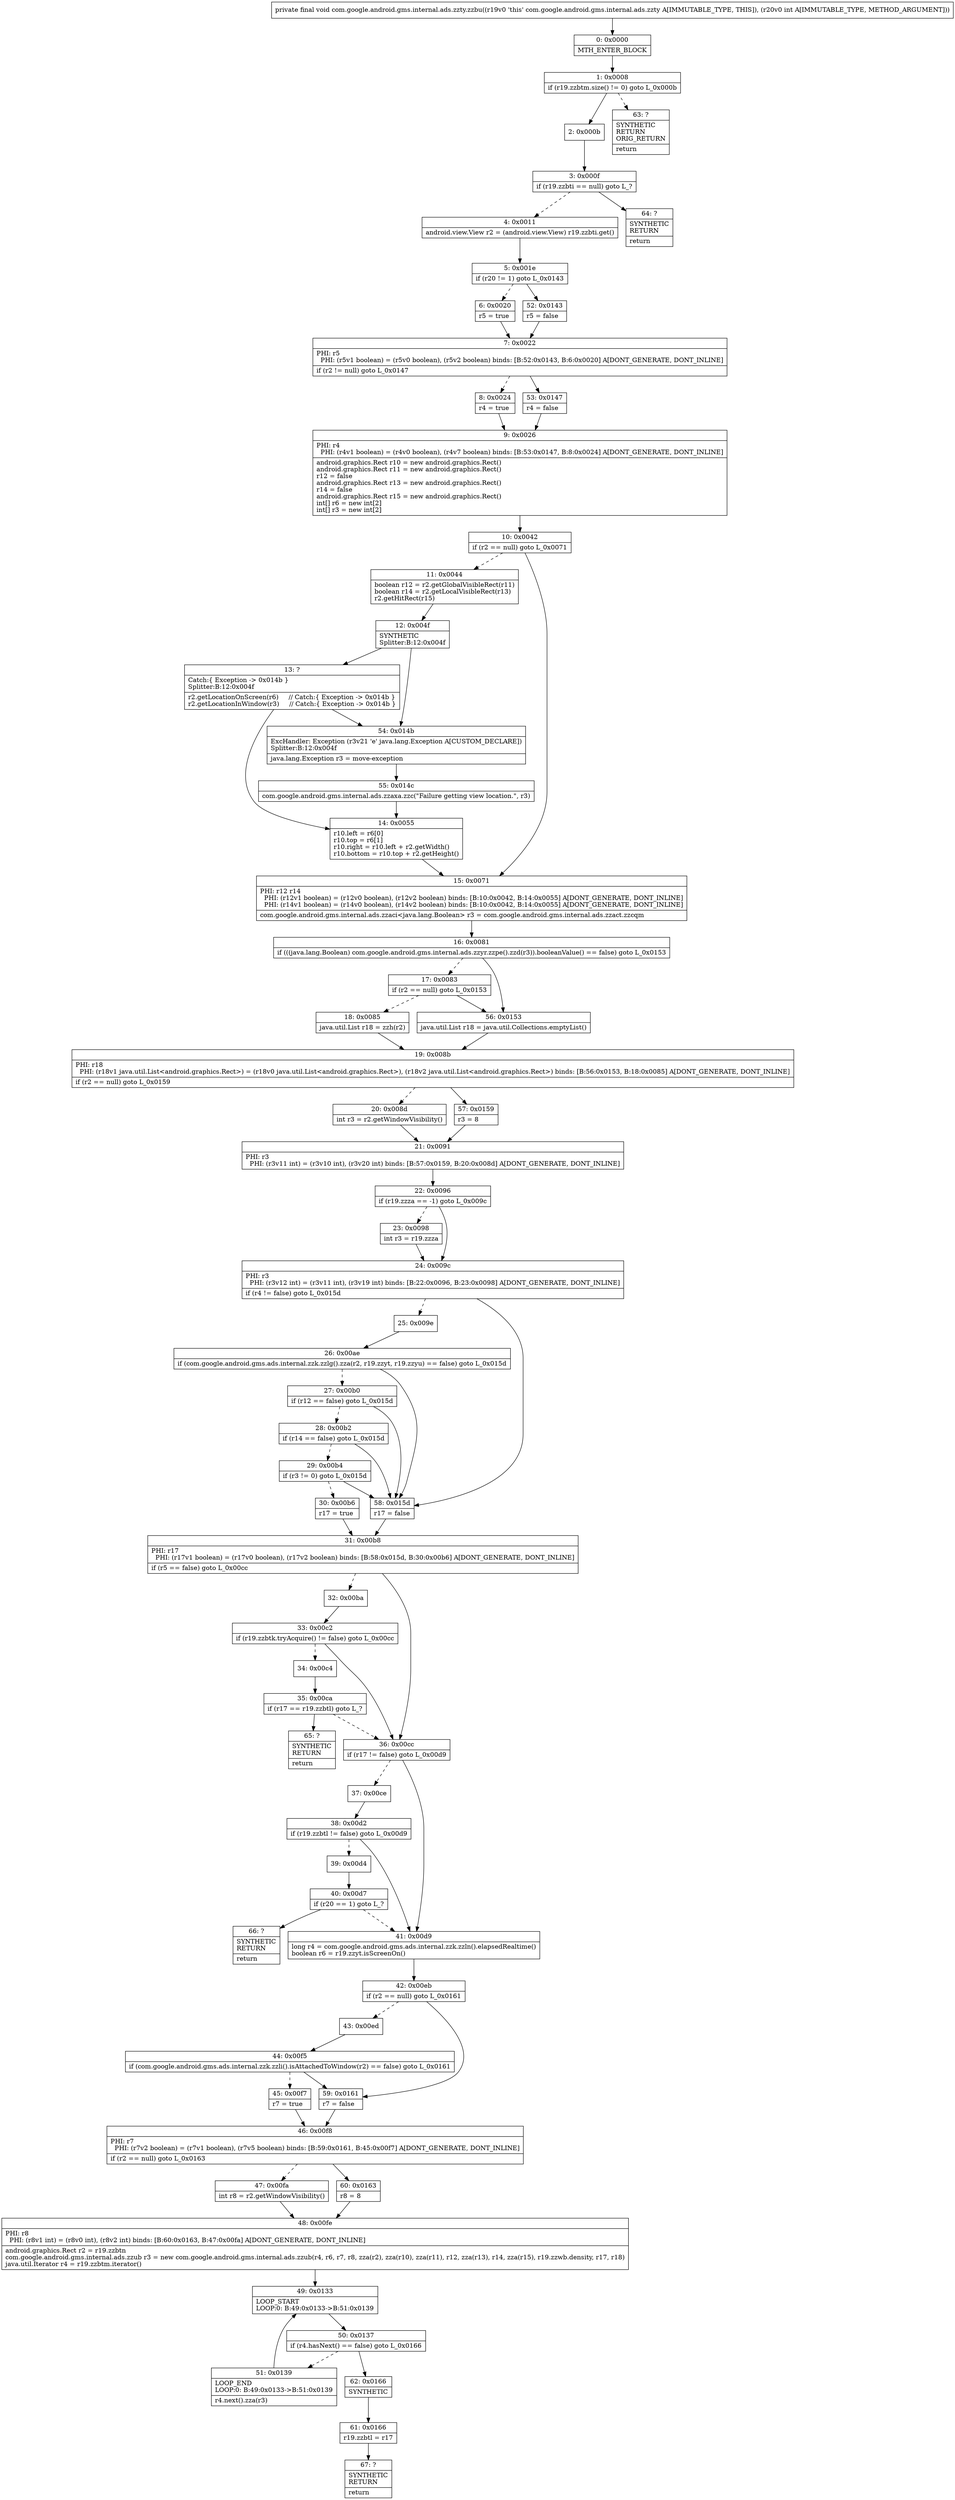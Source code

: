 digraph "CFG forcom.google.android.gms.internal.ads.zzty.zzbu(I)V" {
Node_0 [shape=record,label="{0\:\ 0x0000|MTH_ENTER_BLOCK\l}"];
Node_1 [shape=record,label="{1\:\ 0x0008|if (r19.zzbtm.size() != 0) goto L_0x000b\l}"];
Node_2 [shape=record,label="{2\:\ 0x000b}"];
Node_3 [shape=record,label="{3\:\ 0x000f|if (r19.zzbti == null) goto L_?\l}"];
Node_4 [shape=record,label="{4\:\ 0x0011|android.view.View r2 = (android.view.View) r19.zzbti.get()\l}"];
Node_5 [shape=record,label="{5\:\ 0x001e|if (r20 != 1) goto L_0x0143\l}"];
Node_6 [shape=record,label="{6\:\ 0x0020|r5 = true\l}"];
Node_7 [shape=record,label="{7\:\ 0x0022|PHI: r5 \l  PHI: (r5v1 boolean) = (r5v0 boolean), (r5v2 boolean) binds: [B:52:0x0143, B:6:0x0020] A[DONT_GENERATE, DONT_INLINE]\l|if (r2 != null) goto L_0x0147\l}"];
Node_8 [shape=record,label="{8\:\ 0x0024|r4 = true\l}"];
Node_9 [shape=record,label="{9\:\ 0x0026|PHI: r4 \l  PHI: (r4v1 boolean) = (r4v0 boolean), (r4v7 boolean) binds: [B:53:0x0147, B:8:0x0024] A[DONT_GENERATE, DONT_INLINE]\l|android.graphics.Rect r10 = new android.graphics.Rect()\landroid.graphics.Rect r11 = new android.graphics.Rect()\lr12 = false\landroid.graphics.Rect r13 = new android.graphics.Rect()\lr14 = false\landroid.graphics.Rect r15 = new android.graphics.Rect()\lint[] r6 = new int[2]\lint[] r3 = new int[2]\l}"];
Node_10 [shape=record,label="{10\:\ 0x0042|if (r2 == null) goto L_0x0071\l}"];
Node_11 [shape=record,label="{11\:\ 0x0044|boolean r12 = r2.getGlobalVisibleRect(r11)\lboolean r14 = r2.getLocalVisibleRect(r13)\lr2.getHitRect(r15)\l}"];
Node_12 [shape=record,label="{12\:\ 0x004f|SYNTHETIC\lSplitter:B:12:0x004f\l}"];
Node_13 [shape=record,label="{13\:\ ?|Catch:\{ Exception \-\> 0x014b \}\lSplitter:B:12:0x004f\l|r2.getLocationOnScreen(r6)     \/\/ Catch:\{ Exception \-\> 0x014b \}\lr2.getLocationInWindow(r3)     \/\/ Catch:\{ Exception \-\> 0x014b \}\l}"];
Node_14 [shape=record,label="{14\:\ 0x0055|r10.left = r6[0]\lr10.top = r6[1]\lr10.right = r10.left + r2.getWidth()\lr10.bottom = r10.top + r2.getHeight()\l}"];
Node_15 [shape=record,label="{15\:\ 0x0071|PHI: r12 r14 \l  PHI: (r12v1 boolean) = (r12v0 boolean), (r12v2 boolean) binds: [B:10:0x0042, B:14:0x0055] A[DONT_GENERATE, DONT_INLINE]\l  PHI: (r14v1 boolean) = (r14v0 boolean), (r14v2 boolean) binds: [B:10:0x0042, B:14:0x0055] A[DONT_GENERATE, DONT_INLINE]\l|com.google.android.gms.internal.ads.zzaci\<java.lang.Boolean\> r3 = com.google.android.gms.internal.ads.zzact.zzcqm\l}"];
Node_16 [shape=record,label="{16\:\ 0x0081|if (((java.lang.Boolean) com.google.android.gms.internal.ads.zzyr.zzpe().zzd(r3)).booleanValue() == false) goto L_0x0153\l}"];
Node_17 [shape=record,label="{17\:\ 0x0083|if (r2 == null) goto L_0x0153\l}"];
Node_18 [shape=record,label="{18\:\ 0x0085|java.util.List r18 = zzh(r2)\l}"];
Node_19 [shape=record,label="{19\:\ 0x008b|PHI: r18 \l  PHI: (r18v1 java.util.List\<android.graphics.Rect\>) = (r18v0 java.util.List\<android.graphics.Rect\>), (r18v2 java.util.List\<android.graphics.Rect\>) binds: [B:56:0x0153, B:18:0x0085] A[DONT_GENERATE, DONT_INLINE]\l|if (r2 == null) goto L_0x0159\l}"];
Node_20 [shape=record,label="{20\:\ 0x008d|int r3 = r2.getWindowVisibility()\l}"];
Node_21 [shape=record,label="{21\:\ 0x0091|PHI: r3 \l  PHI: (r3v11 int) = (r3v10 int), (r3v20 int) binds: [B:57:0x0159, B:20:0x008d] A[DONT_GENERATE, DONT_INLINE]\l}"];
Node_22 [shape=record,label="{22\:\ 0x0096|if (r19.zzza == \-1) goto L_0x009c\l}"];
Node_23 [shape=record,label="{23\:\ 0x0098|int r3 = r19.zzza\l}"];
Node_24 [shape=record,label="{24\:\ 0x009c|PHI: r3 \l  PHI: (r3v12 int) = (r3v11 int), (r3v19 int) binds: [B:22:0x0096, B:23:0x0098] A[DONT_GENERATE, DONT_INLINE]\l|if (r4 != false) goto L_0x015d\l}"];
Node_25 [shape=record,label="{25\:\ 0x009e}"];
Node_26 [shape=record,label="{26\:\ 0x00ae|if (com.google.android.gms.ads.internal.zzk.zzlg().zza(r2, r19.zzyt, r19.zzyu) == false) goto L_0x015d\l}"];
Node_27 [shape=record,label="{27\:\ 0x00b0|if (r12 == false) goto L_0x015d\l}"];
Node_28 [shape=record,label="{28\:\ 0x00b2|if (r14 == false) goto L_0x015d\l}"];
Node_29 [shape=record,label="{29\:\ 0x00b4|if (r3 != 0) goto L_0x015d\l}"];
Node_30 [shape=record,label="{30\:\ 0x00b6|r17 = true\l}"];
Node_31 [shape=record,label="{31\:\ 0x00b8|PHI: r17 \l  PHI: (r17v1 boolean) = (r17v0 boolean), (r17v2 boolean) binds: [B:58:0x015d, B:30:0x00b6] A[DONT_GENERATE, DONT_INLINE]\l|if (r5 == false) goto L_0x00cc\l}"];
Node_32 [shape=record,label="{32\:\ 0x00ba}"];
Node_33 [shape=record,label="{33\:\ 0x00c2|if (r19.zzbtk.tryAcquire() != false) goto L_0x00cc\l}"];
Node_34 [shape=record,label="{34\:\ 0x00c4}"];
Node_35 [shape=record,label="{35\:\ 0x00ca|if (r17 == r19.zzbtl) goto L_?\l}"];
Node_36 [shape=record,label="{36\:\ 0x00cc|if (r17 != false) goto L_0x00d9\l}"];
Node_37 [shape=record,label="{37\:\ 0x00ce}"];
Node_38 [shape=record,label="{38\:\ 0x00d2|if (r19.zzbtl != false) goto L_0x00d9\l}"];
Node_39 [shape=record,label="{39\:\ 0x00d4}"];
Node_40 [shape=record,label="{40\:\ 0x00d7|if (r20 == 1) goto L_?\l}"];
Node_41 [shape=record,label="{41\:\ 0x00d9|long r4 = com.google.android.gms.ads.internal.zzk.zzln().elapsedRealtime()\lboolean r6 = r19.zzyt.isScreenOn()\l}"];
Node_42 [shape=record,label="{42\:\ 0x00eb|if (r2 == null) goto L_0x0161\l}"];
Node_43 [shape=record,label="{43\:\ 0x00ed}"];
Node_44 [shape=record,label="{44\:\ 0x00f5|if (com.google.android.gms.ads.internal.zzk.zzli().isAttachedToWindow(r2) == false) goto L_0x0161\l}"];
Node_45 [shape=record,label="{45\:\ 0x00f7|r7 = true\l}"];
Node_46 [shape=record,label="{46\:\ 0x00f8|PHI: r7 \l  PHI: (r7v2 boolean) = (r7v1 boolean), (r7v5 boolean) binds: [B:59:0x0161, B:45:0x00f7] A[DONT_GENERATE, DONT_INLINE]\l|if (r2 == null) goto L_0x0163\l}"];
Node_47 [shape=record,label="{47\:\ 0x00fa|int r8 = r2.getWindowVisibility()\l}"];
Node_48 [shape=record,label="{48\:\ 0x00fe|PHI: r8 \l  PHI: (r8v1 int) = (r8v0 int), (r8v2 int) binds: [B:60:0x0163, B:47:0x00fa] A[DONT_GENERATE, DONT_INLINE]\l|android.graphics.Rect r2 = r19.zzbtn\lcom.google.android.gms.internal.ads.zzub r3 = new com.google.android.gms.internal.ads.zzub(r4, r6, r7, r8, zza(r2), zza(r10), zza(r11), r12, zza(r13), r14, zza(r15), r19.zzwb.density, r17, r18)\ljava.util.Iterator r4 = r19.zzbtm.iterator()\l}"];
Node_49 [shape=record,label="{49\:\ 0x0133|LOOP_START\lLOOP:0: B:49:0x0133\-\>B:51:0x0139\l}"];
Node_50 [shape=record,label="{50\:\ 0x0137|if (r4.hasNext() == false) goto L_0x0166\l}"];
Node_51 [shape=record,label="{51\:\ 0x0139|LOOP_END\lLOOP:0: B:49:0x0133\-\>B:51:0x0139\l|r4.next().zza(r3)\l}"];
Node_52 [shape=record,label="{52\:\ 0x0143|r5 = false\l}"];
Node_53 [shape=record,label="{53\:\ 0x0147|r4 = false\l}"];
Node_54 [shape=record,label="{54\:\ 0x014b|ExcHandler: Exception (r3v21 'e' java.lang.Exception A[CUSTOM_DECLARE])\lSplitter:B:12:0x004f\l|java.lang.Exception r3 = move\-exception\l}"];
Node_55 [shape=record,label="{55\:\ 0x014c|com.google.android.gms.internal.ads.zzaxa.zzc(\"Failure getting view location.\", r3)\l}"];
Node_56 [shape=record,label="{56\:\ 0x0153|java.util.List r18 = java.util.Collections.emptyList()\l}"];
Node_57 [shape=record,label="{57\:\ 0x0159|r3 = 8\l}"];
Node_58 [shape=record,label="{58\:\ 0x015d|r17 = false\l}"];
Node_59 [shape=record,label="{59\:\ 0x0161|r7 = false\l}"];
Node_60 [shape=record,label="{60\:\ 0x0163|r8 = 8\l}"];
Node_61 [shape=record,label="{61\:\ 0x0166|r19.zzbtl = r17\l}"];
Node_62 [shape=record,label="{62\:\ 0x0166|SYNTHETIC\l}"];
Node_63 [shape=record,label="{63\:\ ?|SYNTHETIC\lRETURN\lORIG_RETURN\l|return\l}"];
Node_64 [shape=record,label="{64\:\ ?|SYNTHETIC\lRETURN\l|return\l}"];
Node_65 [shape=record,label="{65\:\ ?|SYNTHETIC\lRETURN\l|return\l}"];
Node_66 [shape=record,label="{66\:\ ?|SYNTHETIC\lRETURN\l|return\l}"];
Node_67 [shape=record,label="{67\:\ ?|SYNTHETIC\lRETURN\l|return\l}"];
MethodNode[shape=record,label="{private final void com.google.android.gms.internal.ads.zzty.zzbu((r19v0 'this' com.google.android.gms.internal.ads.zzty A[IMMUTABLE_TYPE, THIS]), (r20v0 int A[IMMUTABLE_TYPE, METHOD_ARGUMENT])) }"];
MethodNode -> Node_0;
Node_0 -> Node_1;
Node_1 -> Node_2;
Node_1 -> Node_63[style=dashed];
Node_2 -> Node_3;
Node_3 -> Node_4[style=dashed];
Node_3 -> Node_64;
Node_4 -> Node_5;
Node_5 -> Node_6[style=dashed];
Node_5 -> Node_52;
Node_6 -> Node_7;
Node_7 -> Node_8[style=dashed];
Node_7 -> Node_53;
Node_8 -> Node_9;
Node_9 -> Node_10;
Node_10 -> Node_11[style=dashed];
Node_10 -> Node_15;
Node_11 -> Node_12;
Node_12 -> Node_13;
Node_12 -> Node_54;
Node_13 -> Node_14;
Node_13 -> Node_54;
Node_14 -> Node_15;
Node_15 -> Node_16;
Node_16 -> Node_17[style=dashed];
Node_16 -> Node_56;
Node_17 -> Node_18[style=dashed];
Node_17 -> Node_56;
Node_18 -> Node_19;
Node_19 -> Node_20[style=dashed];
Node_19 -> Node_57;
Node_20 -> Node_21;
Node_21 -> Node_22;
Node_22 -> Node_23[style=dashed];
Node_22 -> Node_24;
Node_23 -> Node_24;
Node_24 -> Node_25[style=dashed];
Node_24 -> Node_58;
Node_25 -> Node_26;
Node_26 -> Node_27[style=dashed];
Node_26 -> Node_58;
Node_27 -> Node_28[style=dashed];
Node_27 -> Node_58;
Node_28 -> Node_29[style=dashed];
Node_28 -> Node_58;
Node_29 -> Node_30[style=dashed];
Node_29 -> Node_58;
Node_30 -> Node_31;
Node_31 -> Node_32[style=dashed];
Node_31 -> Node_36;
Node_32 -> Node_33;
Node_33 -> Node_34[style=dashed];
Node_33 -> Node_36;
Node_34 -> Node_35;
Node_35 -> Node_36[style=dashed];
Node_35 -> Node_65;
Node_36 -> Node_37[style=dashed];
Node_36 -> Node_41;
Node_37 -> Node_38;
Node_38 -> Node_39[style=dashed];
Node_38 -> Node_41;
Node_39 -> Node_40;
Node_40 -> Node_41[style=dashed];
Node_40 -> Node_66;
Node_41 -> Node_42;
Node_42 -> Node_43[style=dashed];
Node_42 -> Node_59;
Node_43 -> Node_44;
Node_44 -> Node_45[style=dashed];
Node_44 -> Node_59;
Node_45 -> Node_46;
Node_46 -> Node_47[style=dashed];
Node_46 -> Node_60;
Node_47 -> Node_48;
Node_48 -> Node_49;
Node_49 -> Node_50;
Node_50 -> Node_51[style=dashed];
Node_50 -> Node_62;
Node_51 -> Node_49;
Node_52 -> Node_7;
Node_53 -> Node_9;
Node_54 -> Node_55;
Node_55 -> Node_14;
Node_56 -> Node_19;
Node_57 -> Node_21;
Node_58 -> Node_31;
Node_59 -> Node_46;
Node_60 -> Node_48;
Node_61 -> Node_67;
Node_62 -> Node_61;
}

